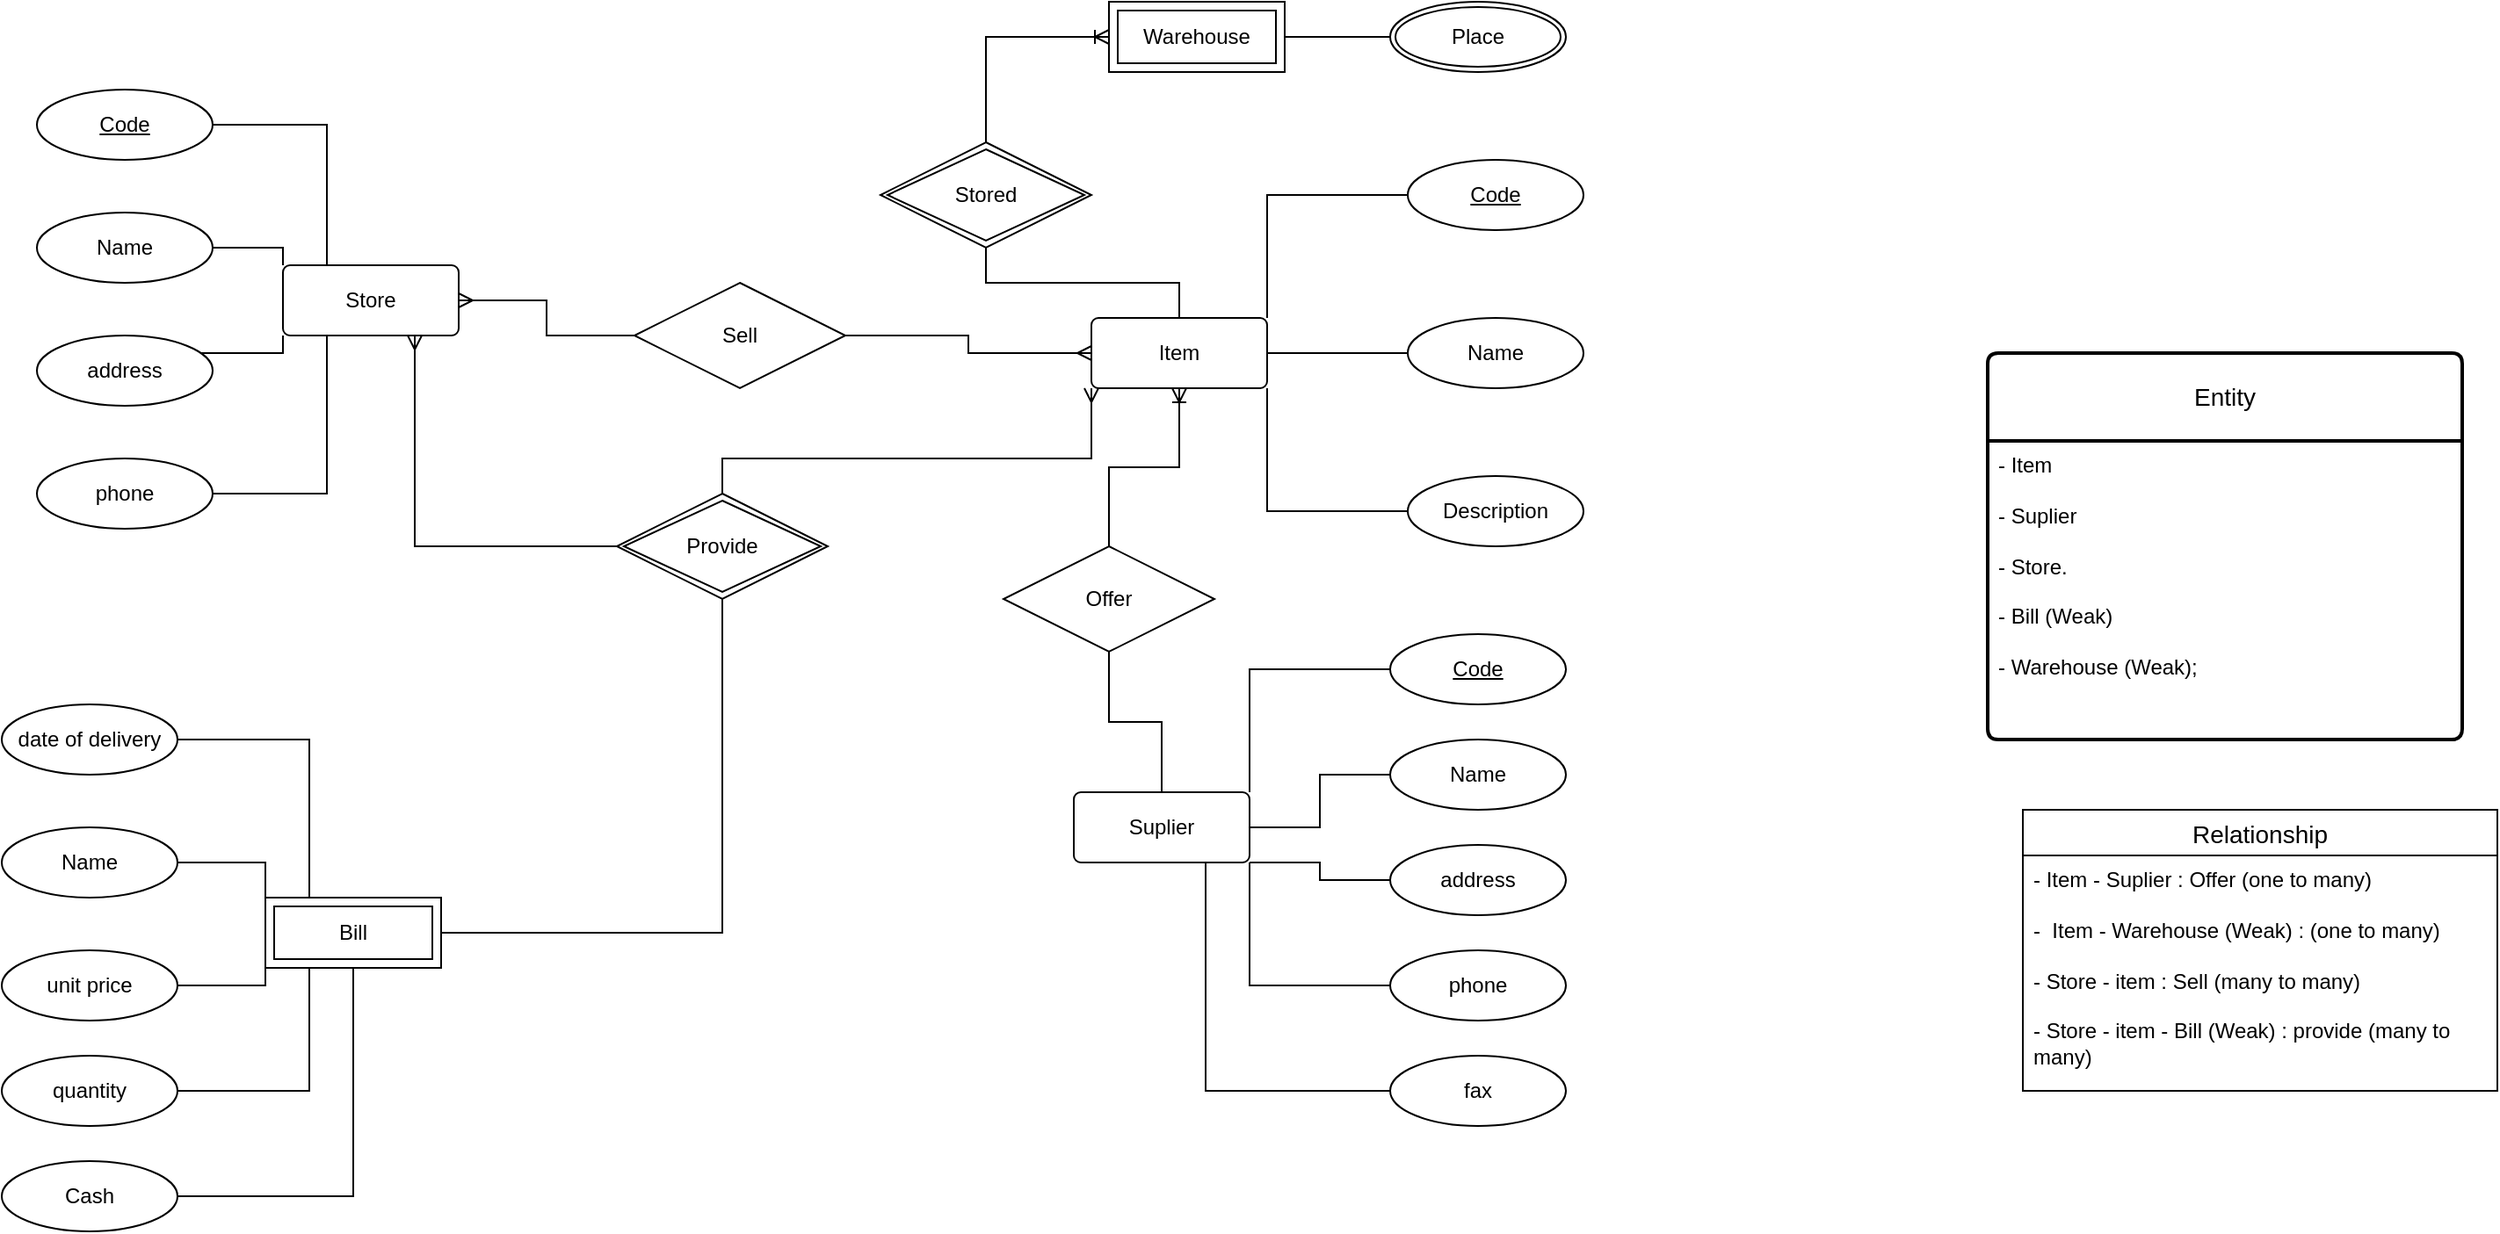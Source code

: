 <mxfile version="24.6.5" type="device">
  <diagram id="R2lEEEUBdFMjLlhIrx00" name="Page-1">
    <mxGraphModel dx="1900" dy="557" grid="1" gridSize="10" guides="1" tooltips="1" connect="1" arrows="1" fold="1" page="1" pageScale="1" pageWidth="850" pageHeight="1100" math="0" shadow="0" extFonts="Permanent Marker^https://fonts.googleapis.com/css?family=Permanent+Marker">
      <root>
        <mxCell id="0" />
        <mxCell id="1" parent="0" />
        <mxCell id="yDuEq2DTVe9JcgzoYMJb-59" style="edgeStyle=orthogonalEdgeStyle;rounded=0;orthogonalLoop=1;jettySize=auto;html=1;entryX=0.5;entryY=1;entryDx=0;entryDy=0;endArrow=none;endFill=0;" parent="1" source="yDuEq2DTVe9JcgzoYMJb-1" target="yDuEq2DTVe9JcgzoYMJb-61" edge="1">
          <mxGeometry relative="1" as="geometry">
            <mxPoint x="530" y="210" as="targetPoint" />
          </mxGeometry>
        </mxCell>
        <mxCell id="yDuEq2DTVe9JcgzoYMJb-1" value="Item" style="rounded=1;arcSize=10;whiteSpace=wrap;html=1;align=center;" parent="1" vertex="1">
          <mxGeometry x="590" y="250" width="100" height="40" as="geometry" />
        </mxCell>
        <mxCell id="yDuEq2DTVe9JcgzoYMJb-5" style="edgeStyle=orthogonalEdgeStyle;rounded=0;orthogonalLoop=1;jettySize=auto;html=1;entryX=1;entryY=0;entryDx=0;entryDy=0;endArrow=none;endFill=0;" parent="1" source="yDuEq2DTVe9JcgzoYMJb-2" target="yDuEq2DTVe9JcgzoYMJb-1" edge="1">
          <mxGeometry relative="1" as="geometry" />
        </mxCell>
        <mxCell id="yDuEq2DTVe9JcgzoYMJb-2" value="Code" style="ellipse;whiteSpace=wrap;html=1;align=center;fontStyle=4;" parent="1" vertex="1">
          <mxGeometry x="770" y="160" width="100" height="40" as="geometry" />
        </mxCell>
        <mxCell id="yDuEq2DTVe9JcgzoYMJb-6" style="edgeStyle=orthogonalEdgeStyle;rounded=0;orthogonalLoop=1;jettySize=auto;html=1;entryX=1;entryY=0.5;entryDx=0;entryDy=0;endArrow=none;endFill=0;" parent="1" source="yDuEq2DTVe9JcgzoYMJb-3" target="yDuEq2DTVe9JcgzoYMJb-1" edge="1">
          <mxGeometry relative="1" as="geometry" />
        </mxCell>
        <mxCell id="yDuEq2DTVe9JcgzoYMJb-3" value="Name" style="ellipse;whiteSpace=wrap;html=1;align=center;" parent="1" vertex="1">
          <mxGeometry x="770" y="250" width="100" height="40" as="geometry" />
        </mxCell>
        <mxCell id="yDuEq2DTVe9JcgzoYMJb-7" style="edgeStyle=orthogonalEdgeStyle;rounded=0;orthogonalLoop=1;jettySize=auto;html=1;entryX=1;entryY=1;entryDx=0;entryDy=0;endArrow=none;endFill=0;" parent="1" source="yDuEq2DTVe9JcgzoYMJb-4" target="yDuEq2DTVe9JcgzoYMJb-1" edge="1">
          <mxGeometry relative="1" as="geometry" />
        </mxCell>
        <mxCell id="yDuEq2DTVe9JcgzoYMJb-4" value="Description" style="ellipse;whiteSpace=wrap;html=1;align=center;" parent="1" vertex="1">
          <mxGeometry x="770" y="340" width="100" height="40" as="geometry" />
        </mxCell>
        <mxCell id="yDuEq2DTVe9JcgzoYMJb-63" style="edgeStyle=orthogonalEdgeStyle;rounded=0;orthogonalLoop=1;jettySize=auto;html=1;entryX=0.5;entryY=1;entryDx=0;entryDy=0;endArrow=none;endFill=0;" parent="1" source="yDuEq2DTVe9JcgzoYMJb-9" target="yDuEq2DTVe9JcgzoYMJb-62" edge="1">
          <mxGeometry relative="1" as="geometry" />
        </mxCell>
        <mxCell id="yDuEq2DTVe9JcgzoYMJb-9" value="Suplier" style="rounded=1;arcSize=10;whiteSpace=wrap;html=1;align=center;" parent="1" vertex="1">
          <mxGeometry x="580" y="520" width="100" height="40" as="geometry" />
        </mxCell>
        <mxCell id="yDuEq2DTVe9JcgzoYMJb-10" style="edgeStyle=orthogonalEdgeStyle;rounded=0;orthogonalLoop=1;jettySize=auto;html=1;entryX=1;entryY=0;entryDx=0;entryDy=0;endArrow=none;endFill=0;" parent="1" source="yDuEq2DTVe9JcgzoYMJb-11" target="yDuEq2DTVe9JcgzoYMJb-9" edge="1">
          <mxGeometry relative="1" as="geometry" />
        </mxCell>
        <mxCell id="yDuEq2DTVe9JcgzoYMJb-11" value="Code" style="ellipse;whiteSpace=wrap;html=1;align=center;fontStyle=4;" parent="1" vertex="1">
          <mxGeometry x="760" y="430" width="100" height="40" as="geometry" />
        </mxCell>
        <mxCell id="yDuEq2DTVe9JcgzoYMJb-12" style="edgeStyle=orthogonalEdgeStyle;rounded=0;orthogonalLoop=1;jettySize=auto;html=1;entryX=1;entryY=0.5;entryDx=0;entryDy=0;endArrow=none;endFill=0;" parent="1" source="yDuEq2DTVe9JcgzoYMJb-13" target="yDuEq2DTVe9JcgzoYMJb-9" edge="1">
          <mxGeometry relative="1" as="geometry" />
        </mxCell>
        <mxCell id="yDuEq2DTVe9JcgzoYMJb-13" value="Name" style="ellipse;whiteSpace=wrap;html=1;align=center;" parent="1" vertex="1">
          <mxGeometry x="760" y="490" width="100" height="40" as="geometry" />
        </mxCell>
        <mxCell id="yDuEq2DTVe9JcgzoYMJb-14" style="edgeStyle=orthogonalEdgeStyle;rounded=0;orthogonalLoop=1;jettySize=auto;html=1;entryX=1;entryY=1;entryDx=0;entryDy=0;endArrow=none;endFill=0;" parent="1" source="yDuEq2DTVe9JcgzoYMJb-15" target="yDuEq2DTVe9JcgzoYMJb-9" edge="1">
          <mxGeometry relative="1" as="geometry">
            <Array as="points">
              <mxPoint x="720" y="570" />
              <mxPoint x="720" y="560" />
            </Array>
          </mxGeometry>
        </mxCell>
        <mxCell id="yDuEq2DTVe9JcgzoYMJb-15" value="address" style="ellipse;whiteSpace=wrap;html=1;align=center;" parent="1" vertex="1">
          <mxGeometry x="760" y="550" width="100" height="40" as="geometry" />
        </mxCell>
        <mxCell id="yDuEq2DTVe9JcgzoYMJb-19" style="edgeStyle=orthogonalEdgeStyle;rounded=0;orthogonalLoop=1;jettySize=auto;html=1;entryX=1;entryY=1;entryDx=0;entryDy=0;endArrow=none;endFill=0;" parent="1" source="yDuEq2DTVe9JcgzoYMJb-16" target="yDuEq2DTVe9JcgzoYMJb-9" edge="1">
          <mxGeometry relative="1" as="geometry" />
        </mxCell>
        <mxCell id="yDuEq2DTVe9JcgzoYMJb-16" value="phone" style="ellipse;whiteSpace=wrap;html=1;align=center;" parent="1" vertex="1">
          <mxGeometry x="760" y="610" width="100" height="40" as="geometry" />
        </mxCell>
        <mxCell id="yDuEq2DTVe9JcgzoYMJb-18" style="edgeStyle=orthogonalEdgeStyle;rounded=0;orthogonalLoop=1;jettySize=auto;html=1;entryX=0.75;entryY=1;entryDx=0;entryDy=0;endArrow=none;endFill=0;" parent="1" source="yDuEq2DTVe9JcgzoYMJb-17" target="yDuEq2DTVe9JcgzoYMJb-9" edge="1">
          <mxGeometry relative="1" as="geometry" />
        </mxCell>
        <mxCell id="yDuEq2DTVe9JcgzoYMJb-17" value="fax" style="ellipse;whiteSpace=wrap;html=1;align=center;" parent="1" vertex="1">
          <mxGeometry x="760" y="670" width="100" height="40" as="geometry" />
        </mxCell>
        <mxCell id="yDuEq2DTVe9JcgzoYMJb-32" value="" style="edgeStyle=orthogonalEdgeStyle;rounded=0;orthogonalLoop=1;jettySize=auto;html=1;endArrow=none;endFill=0;entryX=1;entryY=0.5;entryDx=0;entryDy=0;" parent="1" source="yDuEq2DTVe9JcgzoYMJb-31" target="yDuEq2DTVe9JcgzoYMJb-55" edge="1">
          <mxGeometry relative="1" as="geometry">
            <mxPoint x="720" y="90" as="targetPoint" />
          </mxGeometry>
        </mxCell>
        <mxCell id="yDuEq2DTVe9JcgzoYMJb-31" value="Place" style="ellipse;shape=doubleEllipse;margin=3;whiteSpace=wrap;html=1;align=center;" parent="1" vertex="1">
          <mxGeometry x="760" y="70" width="100" height="40" as="geometry" />
        </mxCell>
        <mxCell id="yDuEq2DTVe9JcgzoYMJb-67" style="edgeStyle=orthogonalEdgeStyle;rounded=0;orthogonalLoop=1;jettySize=auto;html=1;entryX=0;entryY=0.5;entryDx=0;entryDy=0;endArrow=none;endFill=0;startArrow=ERmany;startFill=0;" parent="1" source="yDuEq2DTVe9JcgzoYMJb-33" target="yDuEq2DTVe9JcgzoYMJb-66" edge="1">
          <mxGeometry relative="1" as="geometry" />
        </mxCell>
        <mxCell id="yDuEq2DTVe9JcgzoYMJb-33" value="Store" style="rounded=1;arcSize=10;whiteSpace=wrap;html=1;align=center;" parent="1" vertex="1">
          <mxGeometry x="130" y="220" width="100" height="40" as="geometry" />
        </mxCell>
        <mxCell id="yDuEq2DTVe9JcgzoYMJb-34" style="edgeStyle=orthogonalEdgeStyle;rounded=0;orthogonalLoop=1;jettySize=auto;html=1;entryX=0.25;entryY=0;entryDx=0;entryDy=0;endArrow=none;endFill=0;" parent="1" source="yDuEq2DTVe9JcgzoYMJb-35" target="yDuEq2DTVe9JcgzoYMJb-33" edge="1">
          <mxGeometry relative="1" as="geometry" />
        </mxCell>
        <mxCell id="yDuEq2DTVe9JcgzoYMJb-35" value="Code" style="ellipse;whiteSpace=wrap;html=1;align=center;fontStyle=4;" parent="1" vertex="1">
          <mxGeometry x="-10" y="120" width="100" height="40" as="geometry" />
        </mxCell>
        <mxCell id="yDuEq2DTVe9JcgzoYMJb-36" style="edgeStyle=orthogonalEdgeStyle;rounded=0;orthogonalLoop=1;jettySize=auto;html=1;entryX=0;entryY=0;entryDx=0;entryDy=0;endArrow=none;endFill=0;" parent="1" source="yDuEq2DTVe9JcgzoYMJb-37" target="yDuEq2DTVe9JcgzoYMJb-33" edge="1">
          <mxGeometry relative="1" as="geometry">
            <Array as="points">
              <mxPoint x="130" y="210" />
            </Array>
          </mxGeometry>
        </mxCell>
        <mxCell id="yDuEq2DTVe9JcgzoYMJb-37" value="Name" style="ellipse;whiteSpace=wrap;html=1;align=center;" parent="1" vertex="1">
          <mxGeometry x="-10" y="190" width="100" height="40" as="geometry" />
        </mxCell>
        <mxCell id="yDuEq2DTVe9JcgzoYMJb-38" style="edgeStyle=orthogonalEdgeStyle;rounded=0;orthogonalLoop=1;jettySize=auto;html=1;entryX=0;entryY=1;entryDx=0;entryDy=0;endArrow=none;endFill=0;" parent="1" source="yDuEq2DTVe9JcgzoYMJb-39" target="yDuEq2DTVe9JcgzoYMJb-33" edge="1">
          <mxGeometry relative="1" as="geometry">
            <Array as="points">
              <mxPoint x="130" y="270" />
            </Array>
          </mxGeometry>
        </mxCell>
        <mxCell id="yDuEq2DTVe9JcgzoYMJb-39" value="address" style="ellipse;whiteSpace=wrap;html=1;align=center;" parent="1" vertex="1">
          <mxGeometry x="-10" y="260" width="100" height="40" as="geometry" />
        </mxCell>
        <mxCell id="yDuEq2DTVe9JcgzoYMJb-40" style="edgeStyle=orthogonalEdgeStyle;rounded=0;orthogonalLoop=1;jettySize=auto;html=1;entryX=0.25;entryY=1;entryDx=0;entryDy=0;endArrow=none;endFill=0;" parent="1" source="yDuEq2DTVe9JcgzoYMJb-41" target="yDuEq2DTVe9JcgzoYMJb-33" edge="1">
          <mxGeometry relative="1" as="geometry" />
        </mxCell>
        <mxCell id="yDuEq2DTVe9JcgzoYMJb-41" value="phone" style="ellipse;whiteSpace=wrap;html=1;align=center;" parent="1" vertex="1">
          <mxGeometry x="-10" y="330" width="100" height="40" as="geometry" />
        </mxCell>
        <mxCell id="yDuEq2DTVe9JcgzoYMJb-47" style="edgeStyle=orthogonalEdgeStyle;rounded=0;orthogonalLoop=1;jettySize=auto;html=1;entryX=0;entryY=0;entryDx=0;entryDy=0;endArrow=none;endFill=0;" parent="1" source="yDuEq2DTVe9JcgzoYMJb-48" target="yDuEq2DTVe9JcgzoYMJb-65" edge="1">
          <mxGeometry relative="1" as="geometry">
            <mxPoint x="120" y="580" as="targetPoint" />
          </mxGeometry>
        </mxCell>
        <mxCell id="yDuEq2DTVe9JcgzoYMJb-48" value="Name" style="ellipse;whiteSpace=wrap;html=1;align=center;" parent="1" vertex="1">
          <mxGeometry x="-30" y="540" width="100" height="40" as="geometry" />
        </mxCell>
        <mxCell id="yDuEq2DTVe9JcgzoYMJb-49" style="edgeStyle=orthogonalEdgeStyle;rounded=0;orthogonalLoop=1;jettySize=auto;html=1;entryX=0;entryY=1;entryDx=0;entryDy=0;endArrow=none;endFill=0;" parent="1" source="yDuEq2DTVe9JcgzoYMJb-50" target="yDuEq2DTVe9JcgzoYMJb-65" edge="1">
          <mxGeometry relative="1" as="geometry">
            <Array as="points">
              <mxPoint x="120" y="630" />
            </Array>
            <mxPoint x="120" y="620" as="targetPoint" />
          </mxGeometry>
        </mxCell>
        <mxCell id="yDuEq2DTVe9JcgzoYMJb-50" value="unit price" style="ellipse;whiteSpace=wrap;html=1;align=center;" parent="1" vertex="1">
          <mxGeometry x="-30" y="610" width="100" height="40" as="geometry" />
        </mxCell>
        <mxCell id="yDuEq2DTVe9JcgzoYMJb-51" style="edgeStyle=orthogonalEdgeStyle;rounded=0;orthogonalLoop=1;jettySize=auto;html=1;entryX=0.25;entryY=1;entryDx=0;entryDy=0;endArrow=none;endFill=0;" parent="1" source="yDuEq2DTVe9JcgzoYMJb-52" target="yDuEq2DTVe9JcgzoYMJb-65" edge="1">
          <mxGeometry relative="1" as="geometry">
            <mxPoint x="145" y="620" as="targetPoint" />
          </mxGeometry>
        </mxCell>
        <mxCell id="yDuEq2DTVe9JcgzoYMJb-52" value="quantity" style="ellipse;whiteSpace=wrap;html=1;align=center;" parent="1" vertex="1">
          <mxGeometry x="-30" y="670" width="100" height="40" as="geometry" />
        </mxCell>
        <mxCell id="yDuEq2DTVe9JcgzoYMJb-53" style="edgeStyle=orthogonalEdgeStyle;rounded=0;orthogonalLoop=1;jettySize=auto;html=1;entryX=0.25;entryY=0;entryDx=0;entryDy=0;endArrow=none;endFill=0;" parent="1" source="yDuEq2DTVe9JcgzoYMJb-54" target="yDuEq2DTVe9JcgzoYMJb-65" edge="1">
          <mxGeometry relative="1" as="geometry">
            <mxPoint x="145" y="580" as="targetPoint" />
          </mxGeometry>
        </mxCell>
        <mxCell id="yDuEq2DTVe9JcgzoYMJb-54" value="date of delivery" style="ellipse;whiteSpace=wrap;html=1;align=center;" parent="1" vertex="1">
          <mxGeometry x="-30" y="470" width="100" height="40" as="geometry" />
        </mxCell>
        <mxCell id="yDuEq2DTVe9JcgzoYMJb-55" value="Warehouse" style="shape=ext;margin=3;double=1;whiteSpace=wrap;html=1;align=center;" parent="1" vertex="1">
          <mxGeometry x="600" y="70" width="100" height="40" as="geometry" />
        </mxCell>
        <mxCell id="yDuEq2DTVe9JcgzoYMJb-57" style="edgeStyle=orthogonalEdgeStyle;rounded=0;orthogonalLoop=1;jettySize=auto;html=1;entryX=0.5;entryY=1;entryDx=0;entryDy=0;endArrow=none;endFill=0;" parent="1" source="yDuEq2DTVe9JcgzoYMJb-56" target="yDuEq2DTVe9JcgzoYMJb-65" edge="1">
          <mxGeometry relative="1" as="geometry">
            <mxPoint x="170" y="620" as="targetPoint" />
          </mxGeometry>
        </mxCell>
        <mxCell id="yDuEq2DTVe9JcgzoYMJb-56" value="Cash" style="ellipse;whiteSpace=wrap;html=1;align=center;" parent="1" vertex="1">
          <mxGeometry x="-30" y="730" width="100" height="40" as="geometry" />
        </mxCell>
        <mxCell id="yDuEq2DTVe9JcgzoYMJb-60" style="edgeStyle=orthogonalEdgeStyle;rounded=0;orthogonalLoop=1;jettySize=auto;html=1;entryX=0;entryY=0.5;entryDx=0;entryDy=0;endArrow=ERoneToMany;endFill=0;exitX=0.5;exitY=0;exitDx=0;exitDy=0;" parent="1" source="yDuEq2DTVe9JcgzoYMJb-61" target="yDuEq2DTVe9JcgzoYMJb-55" edge="1">
          <mxGeometry relative="1" as="geometry">
            <mxPoint x="530" y="150" as="sourcePoint" />
            <Array as="points">
              <mxPoint x="530" y="90" />
            </Array>
          </mxGeometry>
        </mxCell>
        <mxCell id="yDuEq2DTVe9JcgzoYMJb-61" value="Stored" style="shape=rhombus;double=1;perimeter=rhombusPerimeter;whiteSpace=wrap;html=1;align=center;" parent="1" vertex="1">
          <mxGeometry x="470" y="150" width="120" height="60" as="geometry" />
        </mxCell>
        <mxCell id="yDuEq2DTVe9JcgzoYMJb-64" style="edgeStyle=orthogonalEdgeStyle;rounded=0;orthogonalLoop=1;jettySize=auto;html=1;entryX=0.5;entryY=1;entryDx=0;entryDy=0;endArrow=ERoneToMany;endFill=0;" parent="1" source="yDuEq2DTVe9JcgzoYMJb-62" target="yDuEq2DTVe9JcgzoYMJb-1" edge="1">
          <mxGeometry relative="1" as="geometry" />
        </mxCell>
        <mxCell id="yDuEq2DTVe9JcgzoYMJb-62" value="Offer" style="shape=rhombus;perimeter=rhombusPerimeter;whiteSpace=wrap;html=1;align=center;" parent="1" vertex="1">
          <mxGeometry x="540" y="380" width="120" height="60" as="geometry" />
        </mxCell>
        <mxCell id="yDuEq2DTVe9JcgzoYMJb-72" style="edgeStyle=orthogonalEdgeStyle;rounded=0;orthogonalLoop=1;jettySize=auto;html=1;entryX=0.5;entryY=1;entryDx=0;entryDy=0;endArrow=none;endFill=0;" parent="1" source="yDuEq2DTVe9JcgzoYMJb-65" target="yDuEq2DTVe9JcgzoYMJb-73" edge="1">
          <mxGeometry relative="1" as="geometry">
            <mxPoint x="380" y="410" as="targetPoint" />
          </mxGeometry>
        </mxCell>
        <mxCell id="yDuEq2DTVe9JcgzoYMJb-65" value="Bill" style="shape=ext;margin=3;double=1;whiteSpace=wrap;html=1;align=center;" parent="1" vertex="1">
          <mxGeometry x="120" y="580" width="100" height="40" as="geometry" />
        </mxCell>
        <mxCell id="yDuEq2DTVe9JcgzoYMJb-68" style="edgeStyle=orthogonalEdgeStyle;rounded=0;orthogonalLoop=1;jettySize=auto;html=1;entryX=0;entryY=0.5;entryDx=0;entryDy=0;endArrow=ERmany;endFill=0;" parent="1" source="yDuEq2DTVe9JcgzoYMJb-66" target="yDuEq2DTVe9JcgzoYMJb-1" edge="1">
          <mxGeometry relative="1" as="geometry" />
        </mxCell>
        <mxCell id="yDuEq2DTVe9JcgzoYMJb-66" value="Sell" style="shape=rhombus;perimeter=rhombusPerimeter;whiteSpace=wrap;html=1;align=center;" parent="1" vertex="1">
          <mxGeometry x="330" y="230" width="120" height="60" as="geometry" />
        </mxCell>
        <mxCell id="yDuEq2DTVe9JcgzoYMJb-70" style="edgeStyle=orthogonalEdgeStyle;rounded=0;orthogonalLoop=1;jettySize=auto;html=1;entryX=0;entryY=1;entryDx=0;entryDy=0;exitX=0.5;exitY=0;exitDx=0;exitDy=0;endArrow=ERmany;endFill=0;" parent="1" source="yDuEq2DTVe9JcgzoYMJb-73" target="yDuEq2DTVe9JcgzoYMJb-1" edge="1">
          <mxGeometry relative="1" as="geometry">
            <mxPoint x="380" y="350" as="sourcePoint" />
            <Array as="points">
              <mxPoint x="380" y="330" />
              <mxPoint x="590" y="330" />
            </Array>
          </mxGeometry>
        </mxCell>
        <mxCell id="yDuEq2DTVe9JcgzoYMJb-71" style="edgeStyle=orthogonalEdgeStyle;rounded=0;orthogonalLoop=1;jettySize=auto;html=1;entryX=0.75;entryY=1;entryDx=0;entryDy=0;exitX=0;exitY=0.5;exitDx=0;exitDy=0;endArrow=ERmany;endFill=0;" parent="1" source="yDuEq2DTVe9JcgzoYMJb-73" target="yDuEq2DTVe9JcgzoYMJb-33" edge="1">
          <mxGeometry relative="1" as="geometry">
            <mxPoint x="320" y="380" as="sourcePoint" />
          </mxGeometry>
        </mxCell>
        <mxCell id="yDuEq2DTVe9JcgzoYMJb-73" value="Provide" style="shape=rhombus;double=1;perimeter=rhombusPerimeter;whiteSpace=wrap;html=1;align=center;" parent="1" vertex="1">
          <mxGeometry x="320" y="350" width="120" height="60" as="geometry" />
        </mxCell>
        <mxCell id="yDuEq2DTVe9JcgzoYMJb-79" value="Entity" style="swimlane;childLayout=stackLayout;horizontal=1;startSize=50;horizontalStack=0;rounded=1;fontSize=14;fontStyle=0;strokeWidth=2;resizeParent=0;resizeLast=1;shadow=0;dashed=0;align=center;arcSize=4;whiteSpace=wrap;html=1;" parent="1" vertex="1">
          <mxGeometry x="1100" y="270" width="270" height="220" as="geometry" />
        </mxCell>
        <mxCell id="yDuEq2DTVe9JcgzoYMJb-80" value="- Item&amp;nbsp;&lt;div&gt;&lt;br&gt;&lt;div&gt;&lt;div&gt;- Suplier&amp;nbsp;&lt;/div&gt;&lt;div&gt;&amp;nbsp;&lt;/div&gt;&lt;div&gt;- Store.&lt;/div&gt;&lt;div&gt;&lt;br&gt;&lt;/div&gt;&lt;div&gt;- Bill (Weak)&amp;nbsp;&lt;/div&gt;&lt;div&gt;&lt;br&gt;&lt;/div&gt;&lt;div&gt;- Warehouse (Weak);&lt;/div&gt;&lt;/div&gt;&lt;/div&gt;" style="align=left;strokeColor=none;fillColor=none;spacingLeft=4;fontSize=12;verticalAlign=top;resizable=0;rotatable=0;part=1;html=1;" parent="yDuEq2DTVe9JcgzoYMJb-79" vertex="1">
          <mxGeometry y="50" width="270" height="170" as="geometry" />
        </mxCell>
        <mxCell id="yDuEq2DTVe9JcgzoYMJb-82" value="Relationship" style="swimlane;fontStyle=0;childLayout=stackLayout;horizontal=1;startSize=26;horizontalStack=0;resizeParent=1;resizeParentMax=0;resizeLast=0;collapsible=1;marginBottom=0;align=center;fontSize=14;" parent="1" vertex="1">
          <mxGeometry x="1120" y="530" width="270" height="160" as="geometry" />
        </mxCell>
        <mxCell id="yDuEq2DTVe9JcgzoYMJb-83" value="- Item - Suplier : Offer (one to many)&lt;div&gt;&lt;br&gt;&lt;/div&gt;&lt;div&gt;-&amp;nbsp; Item - Warehouse (Weak) : (one to many)&lt;/div&gt;&lt;div&gt;&lt;br&gt;&lt;/div&gt;&lt;div&gt;- Store - item : Sell (many to many)&lt;/div&gt;&lt;div&gt;&lt;br&gt;&lt;/div&gt;&lt;div&gt;- Store - item - Bill (Weak) : provide (many to many)&lt;/div&gt;" style="text;strokeColor=none;fillColor=none;spacingLeft=4;spacingRight=4;overflow=hidden;rotatable=0;points=[[0,0.5],[1,0.5]];portConstraint=eastwest;fontSize=12;whiteSpace=wrap;html=1;" parent="yDuEq2DTVe9JcgzoYMJb-82" vertex="1">
          <mxGeometry y="26" width="270" height="134" as="geometry" />
        </mxCell>
      </root>
    </mxGraphModel>
  </diagram>
</mxfile>
